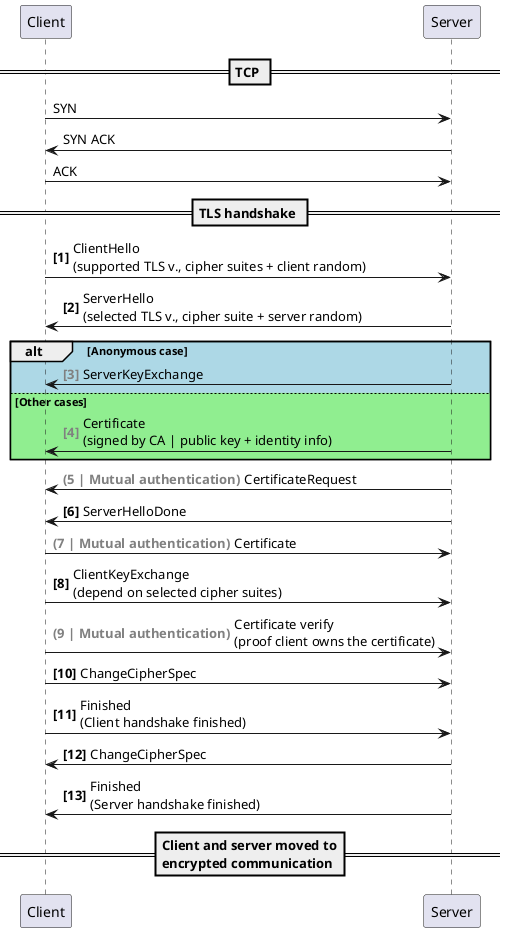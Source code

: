 @startuml

== TCP ==
Client -> Server: SYN
Server -> Client: SYN ACK
Client -> Server: ACK

== TLS handshake ==
autonumber "<b>[###]"
Client -> Server: ClientHello\n(supported TLS v., cipher suites + client random)
Client <- Server: ServerHello\n(selected TLS v., cipher suite + server random)
autonumber resume "<font color=grey><b>[###]"
alt #LightBlue Anonymous case
Client <- Server: ServerKeyExchange
else  #LightGreen Other cases
Client <- Server: Certificate\n(signed by CA | public key + identity info)
end
autonumber resume "<font color=grey><b>(### | Mutual authentication)"
Client <- Server: CertificateRequest
autonumber resume "<b>[###]"
Client <- Server: ServerHelloDone
autonumber resume "<font color=grey><b>(### | Mutual authentication)"
Client -> Server: Certificate
autonumber resume "<b>[###]"
Client -> Server: ClientKeyExchange\n(depend on selected cipher suites)
autonumber resume "<font color=grey><b>(### | Mutual authentication)"
Client -> Server: Certificate verify\n(proof client owns the certificate)
autonumber resume "<b>[###]"
Client -> Server: ChangeCipherSpec
Client -> Server: Finished\n(Client handshake finished)
Client <- Server: ChangeCipherSpec
Client <- Server: Finished\n(Server handshake finished)

== Client and server moved to\nencrypted communication ==
@enduml
